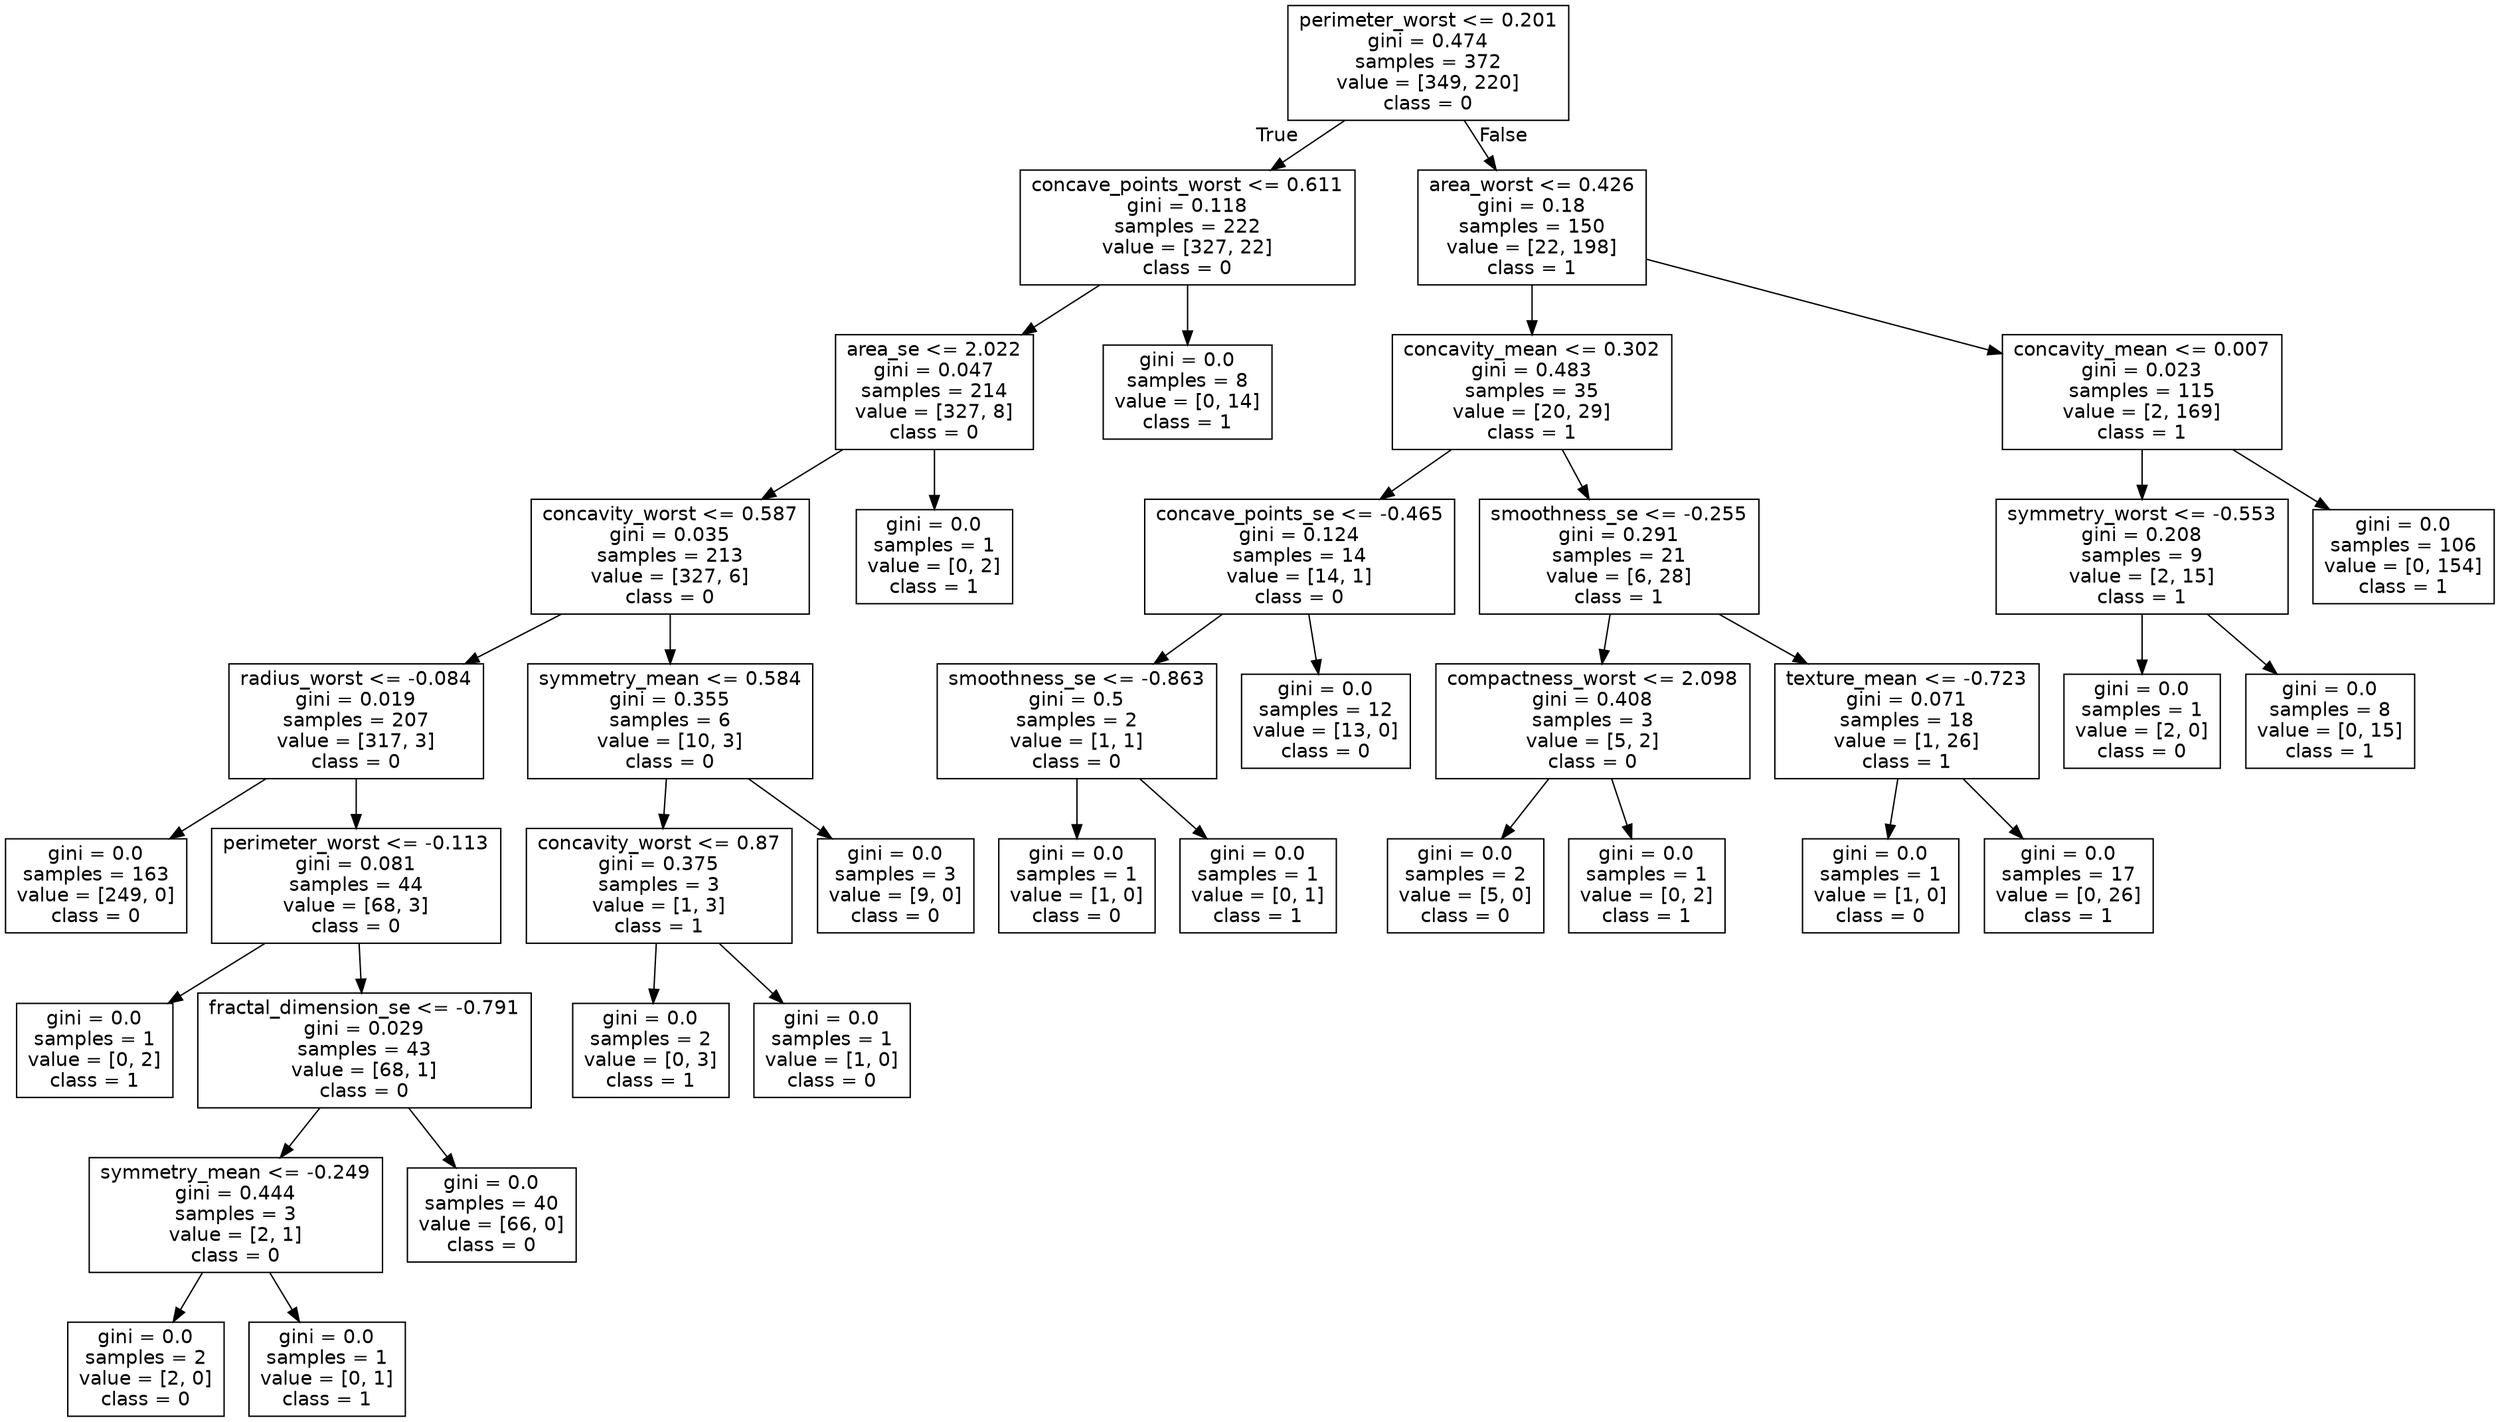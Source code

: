 digraph Tree {
node [shape=box, fontname="helvetica"] ;
edge [fontname="helvetica"] ;
0 [label="perimeter_worst <= 0.201\ngini = 0.474\nsamples = 372\nvalue = [349, 220]\nclass = 0"] ;
1 [label="concave_points_worst <= 0.611\ngini = 0.118\nsamples = 222\nvalue = [327, 22]\nclass = 0"] ;
0 -> 1 [labeldistance=2.5, labelangle=45, headlabel="True"] ;
2 [label="area_se <= 2.022\ngini = 0.047\nsamples = 214\nvalue = [327, 8]\nclass = 0"] ;
1 -> 2 ;
3 [label="concavity_worst <= 0.587\ngini = 0.035\nsamples = 213\nvalue = [327, 6]\nclass = 0"] ;
2 -> 3 ;
4 [label="radius_worst <= -0.084\ngini = 0.019\nsamples = 207\nvalue = [317, 3]\nclass = 0"] ;
3 -> 4 ;
5 [label="gini = 0.0\nsamples = 163\nvalue = [249, 0]\nclass = 0"] ;
4 -> 5 ;
6 [label="perimeter_worst <= -0.113\ngini = 0.081\nsamples = 44\nvalue = [68, 3]\nclass = 0"] ;
4 -> 6 ;
7 [label="gini = 0.0\nsamples = 1\nvalue = [0, 2]\nclass = 1"] ;
6 -> 7 ;
8 [label="fractal_dimension_se <= -0.791\ngini = 0.029\nsamples = 43\nvalue = [68, 1]\nclass = 0"] ;
6 -> 8 ;
9 [label="symmetry_mean <= -0.249\ngini = 0.444\nsamples = 3\nvalue = [2, 1]\nclass = 0"] ;
8 -> 9 ;
10 [label="gini = 0.0\nsamples = 2\nvalue = [2, 0]\nclass = 0"] ;
9 -> 10 ;
11 [label="gini = 0.0\nsamples = 1\nvalue = [0, 1]\nclass = 1"] ;
9 -> 11 ;
12 [label="gini = 0.0\nsamples = 40\nvalue = [66, 0]\nclass = 0"] ;
8 -> 12 ;
13 [label="symmetry_mean <= 0.584\ngini = 0.355\nsamples = 6\nvalue = [10, 3]\nclass = 0"] ;
3 -> 13 ;
14 [label="concavity_worst <= 0.87\ngini = 0.375\nsamples = 3\nvalue = [1, 3]\nclass = 1"] ;
13 -> 14 ;
15 [label="gini = 0.0\nsamples = 2\nvalue = [0, 3]\nclass = 1"] ;
14 -> 15 ;
16 [label="gini = 0.0\nsamples = 1\nvalue = [1, 0]\nclass = 0"] ;
14 -> 16 ;
17 [label="gini = 0.0\nsamples = 3\nvalue = [9, 0]\nclass = 0"] ;
13 -> 17 ;
18 [label="gini = 0.0\nsamples = 1\nvalue = [0, 2]\nclass = 1"] ;
2 -> 18 ;
19 [label="gini = 0.0\nsamples = 8\nvalue = [0, 14]\nclass = 1"] ;
1 -> 19 ;
20 [label="area_worst <= 0.426\ngini = 0.18\nsamples = 150\nvalue = [22, 198]\nclass = 1"] ;
0 -> 20 [labeldistance=2.5, labelangle=-45, headlabel="False"] ;
21 [label="concavity_mean <= 0.302\ngini = 0.483\nsamples = 35\nvalue = [20, 29]\nclass = 1"] ;
20 -> 21 ;
22 [label="concave_points_se <= -0.465\ngini = 0.124\nsamples = 14\nvalue = [14, 1]\nclass = 0"] ;
21 -> 22 ;
23 [label="smoothness_se <= -0.863\ngini = 0.5\nsamples = 2\nvalue = [1, 1]\nclass = 0"] ;
22 -> 23 ;
24 [label="gini = 0.0\nsamples = 1\nvalue = [1, 0]\nclass = 0"] ;
23 -> 24 ;
25 [label="gini = 0.0\nsamples = 1\nvalue = [0, 1]\nclass = 1"] ;
23 -> 25 ;
26 [label="gini = 0.0\nsamples = 12\nvalue = [13, 0]\nclass = 0"] ;
22 -> 26 ;
27 [label="smoothness_se <= -0.255\ngini = 0.291\nsamples = 21\nvalue = [6, 28]\nclass = 1"] ;
21 -> 27 ;
28 [label="compactness_worst <= 2.098\ngini = 0.408\nsamples = 3\nvalue = [5, 2]\nclass = 0"] ;
27 -> 28 ;
29 [label="gini = 0.0\nsamples = 2\nvalue = [5, 0]\nclass = 0"] ;
28 -> 29 ;
30 [label="gini = 0.0\nsamples = 1\nvalue = [0, 2]\nclass = 1"] ;
28 -> 30 ;
31 [label="texture_mean <= -0.723\ngini = 0.071\nsamples = 18\nvalue = [1, 26]\nclass = 1"] ;
27 -> 31 ;
32 [label="gini = 0.0\nsamples = 1\nvalue = [1, 0]\nclass = 0"] ;
31 -> 32 ;
33 [label="gini = 0.0\nsamples = 17\nvalue = [0, 26]\nclass = 1"] ;
31 -> 33 ;
34 [label="concavity_mean <= 0.007\ngini = 0.023\nsamples = 115\nvalue = [2, 169]\nclass = 1"] ;
20 -> 34 ;
35 [label="symmetry_worst <= -0.553\ngini = 0.208\nsamples = 9\nvalue = [2, 15]\nclass = 1"] ;
34 -> 35 ;
36 [label="gini = 0.0\nsamples = 1\nvalue = [2, 0]\nclass = 0"] ;
35 -> 36 ;
37 [label="gini = 0.0\nsamples = 8\nvalue = [0, 15]\nclass = 1"] ;
35 -> 37 ;
38 [label="gini = 0.0\nsamples = 106\nvalue = [0, 154]\nclass = 1"] ;
34 -> 38 ;
}